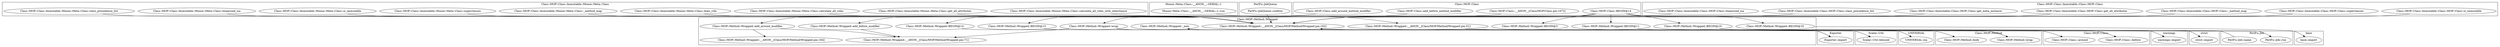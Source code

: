 digraph {
graph [overlap=false]
subgraph cluster_warnings {
	label="warnings";
	"warnings::import";
}
subgraph cluster_Class_MOP_Class_Immutable_Moose_Meta_Class {
	label="Class::MOP::Class::Immutable::Moose::Meta::Class";
	"Class::MOP::Class::Immutable::Moose::Meta::Class::class_precedence_list";
	"Class::MOP::Class::Immutable::Moose::Meta::Class::calculate_all_roles_with_inheritance";
	"Class::MOP::Class::Immutable::Moose::Meta::Class::get_all_attributes";
	"Class::MOP::Class::Immutable::Moose::Meta::Class::calculate_all_roles";
	"Class::MOP::Class::Immutable::Moose::Meta::Class::does_role";
	"Class::MOP::Class::Immutable::Moose::Meta::Class::_method_map";
	"Class::MOP::Class::Immutable::Moose::Meta::Class::superclasses";
	"Class::MOP::Class::Immutable::Moose::Meta::Class::is_immutable";
	"Class::MOP::Class::Immutable::Moose::Meta::Class::linearized_isa";
}
subgraph cluster_Scalar_Util {
	label="Scalar::Util";
	"Scalar::Util::blessed";
}
subgraph cluster_UNIVERSAL {
	label="UNIVERSAL";
	"UNIVERSAL::isa";
}
subgraph cluster_Class_MOP_Method_Wrapped {
	label="Class::MOP::Method::Wrapped";
	"Class::MOP::Method::Wrapped::BEGIN@14";
	"Class::MOP::Method::Wrapped::add_around_modifier";
	"Class::MOP::Method::Wrapped::wrap";
	"Class::MOP::Method::Wrapped::__ANON__[Class/MOP/Method/Wrapped.pm:162]";
	"Class::MOP::Method::Wrapped::__ANON__[Class/MOP/Method/Wrapped.pm:71]";
	"Class::MOP::Method::Wrapped::BEGIN@13";
	"Class::MOP::Method::Wrapped::__ANON__[Class/MOP/Method/Wrapped.pm:164]";
	"Class::MOP::Method::Wrapped::BEGIN@11";
	"Class::MOP::Method::Wrapped::BEGIN@10";
	"Class::MOP::Method::Wrapped::__ANON__[Class/MOP/Method/Wrapped.pm:51]";
	"Class::MOP::Method::Wrapped::BEGIN@16";
	"Class::MOP::Method::Wrapped::_new";
	"Class::MOP::Method::Wrapped::BEGIN@3";
	"Class::MOP::Method::Wrapped::add_before_modifier";
}
subgraph cluster_Moose_Meta_Class___ANON___SERIAL_1 {
	label="Moose::Meta::Class::__ANON__::SERIAL::1";
	"Moose::Meta::Class::__ANON__::SERIAL::1::run";
}
subgraph cluster_PerlFu_JobQueue {
	label="PerlFu::JobQueue";
	"PerlFu::JobQueue::confirm";
}
subgraph cluster_PerlFu_Job {
	label="PerlFu::Job";
	"PerlFu::Job::run";
	"PerlFu::Job::name";
}
subgraph cluster_base {
	label="base";
	"base::import";
}
subgraph cluster_strict {
	label="strict";
	"strict::import";
}
subgraph cluster_Class_MOP_Class {
	label="Class::MOP::Class";
	"Class::MOP::Class::BEGIN@14";
	"Class::MOP::Class::add_around_method_modifier";
	"Class::MOP::Class::add_before_method_modifier";
	"Class::MOP::Class::__ANON__[Class/MOP/Class.pm:1072]";
}
subgraph cluster_Exporter {
	label="Exporter";
	"Exporter::import";
}
subgraph cluster_Class_MOP_Class_Immutable_Class_MOP_Class {
	label="Class::MOP::Class::Immutable::Class::MOP::Class";
	"Class::MOP::Class::Immutable::Class::MOP::Class::_method_map";
	"Class::MOP::Class::Immutable::Class::MOP::Class::get_all_attributes";
	"Class::MOP::Class::Immutable::Class::MOP::Class::get_meta_instance";
	"Class::MOP::Class::Immutable::Class::MOP::Class::class_precedence_list";
	"Class::MOP::Class::Immutable::Class::MOP::Class::linearized_isa";
	"Class::MOP::Class::Immutable::Class::MOP::Class::is_immutable";
	"Class::MOP::Class::Immutable::Class::MOP::Class::superclasses";
}
subgraph cluster_Class_MOP_Class_ {
	label="Class::MOP::Class:";
	"Class::MOP::Class:::before";
	"Class::MOP::Class:::around";
}
subgraph cluster_Class_MOP_Method {
	label="Class::MOP::Method";
	"Class::MOP::Method::body";
	"Class::MOP::Method::wrap";
}
"Class::MOP::Method::Wrapped::wrap" -> "Class::MOP::Method::wrap";
"Class::MOP::Method::Wrapped::BEGIN@13" -> "Exporter::import";
"Class::MOP::Method::Wrapped::BEGIN@14" -> "Exporter::import";
"Class::MOP::Method::Wrapped::__ANON__[Class/MOP/Method/Wrapped.pm:51]" -> "Class::MOP::Class:::before";
"Moose::Meta::Class::__ANON__::SERIAL::1::run" -> "Class::MOP::Method::Wrapped::__ANON__[Class/MOP/Method/Wrapped.pm:51]";
"Class::MOP::Method::Wrapped::wrap" -> "Scalar::Util::blessed";
"Class::MOP::Class::add_before_method_modifier" -> "Class::MOP::Method::Wrapped::add_before_modifier";
"Class::MOP::Class::add_around_method_modifier" -> "Class::MOP::Method::Wrapped::add_around_modifier";
"Class::MOP::Method::Wrapped::__ANON__[Class/MOP/Method/Wrapped.pm:162]" -> "Class::MOP::Class:::around";
"Class::MOP::Method::Wrapped::__ANON__[Class/MOP/Method/Wrapped.pm:51]" -> "PerlFu::Job::run";
"Class::MOP::Class::BEGIN@14" -> "Class::MOP::Method::Wrapped::BEGIN@13";
"Class::MOP::Method::Wrapped::BEGIN@16" -> "base::import";
"Class::MOP::Class::Immutable::Class::MOP::Class::is_immutable" -> "Class::MOP::Method::Wrapped::__ANON__[Class/MOP/Method/Wrapped.pm:162]";
"Class::MOP::Class::Immutable::Moose::Meta::Class::calculate_all_roles" -> "Class::MOP::Method::Wrapped::__ANON__[Class/MOP/Method/Wrapped.pm:162]";
"PerlFu::Job::name" -> "Class::MOP::Method::Wrapped::__ANON__[Class/MOP/Method/Wrapped.pm:162]";
"Class::MOP::Class::Immutable::Moose::Meta::Class::does_role" -> "Class::MOP::Method::Wrapped::__ANON__[Class/MOP/Method/Wrapped.pm:162]";
"Class::MOP::Class::Immutable::Class::MOP::Class::class_precedence_list" -> "Class::MOP::Method::Wrapped::__ANON__[Class/MOP/Method/Wrapped.pm:162]";
"Class::MOP::Class::Immutable::Class::MOP::Class::linearized_isa" -> "Class::MOP::Method::Wrapped::__ANON__[Class/MOP/Method/Wrapped.pm:162]";
"Class::MOP::Class::Immutable::Moose::Meta::Class::is_immutable" -> "Class::MOP::Method::Wrapped::__ANON__[Class/MOP/Method/Wrapped.pm:162]";
"Class::MOP::Class::Immutable::Moose::Meta::Class::linearized_isa" -> "Class::MOP::Method::Wrapped::__ANON__[Class/MOP/Method/Wrapped.pm:162]";
"Class::MOP::Class::Immutable::Class::MOP::Class::get_meta_instance" -> "Class::MOP::Method::Wrapped::__ANON__[Class/MOP/Method/Wrapped.pm:162]";
"Class::MOP::Class::Immutable::Moose::Meta::Class::class_precedence_list" -> "Class::MOP::Method::Wrapped::__ANON__[Class/MOP/Method/Wrapped.pm:162]";
"Class::MOP::Class::Immutable::Moose::Meta::Class::calculate_all_roles_with_inheritance" -> "Class::MOP::Method::Wrapped::__ANON__[Class/MOP/Method/Wrapped.pm:162]";
"Class::MOP::Class::Immutable::Moose::Meta::Class::get_all_attributes" -> "Class::MOP::Method::Wrapped::__ANON__[Class/MOP/Method/Wrapped.pm:162]";
"Class::MOP::Class::Immutable::Class::MOP::Class::superclasses" -> "Class::MOP::Method::Wrapped::__ANON__[Class/MOP/Method/Wrapped.pm:162]";
"Class::MOP::Class::Immutable::Class::MOP::Class::_method_map" -> "Class::MOP::Method::Wrapped::__ANON__[Class/MOP/Method/Wrapped.pm:162]";
"Class::MOP::Class::Immutable::Moose::Meta::Class::_method_map" -> "Class::MOP::Method::Wrapped::__ANON__[Class/MOP/Method/Wrapped.pm:162]";
"Class::MOP::Class::Immutable::Class::MOP::Class::get_all_attributes" -> "Class::MOP::Method::Wrapped::__ANON__[Class/MOP/Method/Wrapped.pm:162]";
"Class::MOP::Class::Immutable::Moose::Meta::Class::superclasses" -> "Class::MOP::Method::Wrapped::__ANON__[Class/MOP/Method/Wrapped.pm:162]";
"PerlFu::JobQueue::confirm" -> "Class::MOP::Method::Wrapped::__ANON__[Class/MOP/Method/Wrapped.pm:162]";
"Class::MOP::Method::Wrapped::BEGIN@11" -> "warnings::import";
"Class::MOP::Class::BEGIN@14" -> "Class::MOP::Method::Wrapped::BEGIN@14";
"Class::MOP::Method::Wrapped::BEGIN@10" -> "strict::import";
"Class::MOP::Class::BEGIN@14" -> "Class::MOP::Method::Wrapped::BEGIN@16";
"Class::MOP::Method::wrap" -> "Class::MOP::Method::Wrapped::_new";
"Class::MOP::Method::Wrapped::add_around_modifier" -> "Class::MOP::Method::Wrapped::__ANON__[Class/MOP/Method/Wrapped.pm:71]";
"Class::MOP::Method::Wrapped::wrap" -> "Class::MOP::Method::Wrapped::__ANON__[Class/MOP/Method/Wrapped.pm:71]";
"Class::MOP::Method::Wrapped::add_before_modifier" -> "Class::MOP::Method::Wrapped::__ANON__[Class/MOP/Method/Wrapped.pm:71]";
"Class::MOP::Class::BEGIN@14" -> "Class::MOP::Method::Wrapped::BEGIN@10";
"Class::MOP::Class::BEGIN@14" -> "Class::MOP::Method::Wrapped::BEGIN@3";
"Class::MOP::Class::__ANON__[Class/MOP/Class.pm:1072]" -> "Class::MOP::Method::Wrapped::wrap";
"Class::MOP::Class::BEGIN@14" -> "Class::MOP::Method::Wrapped::BEGIN@11";
"Class::MOP::Method::Wrapped::wrap" -> "UNIVERSAL::isa";
"Class::MOP::Method::Wrapped::add_around_modifier" -> "Class::MOP::Method::Wrapped::__ANON__[Class/MOP/Method/Wrapped.pm:164]";
"Class::MOP::Method::Wrapped::wrap" -> "Class::MOP::Method::body";
}
